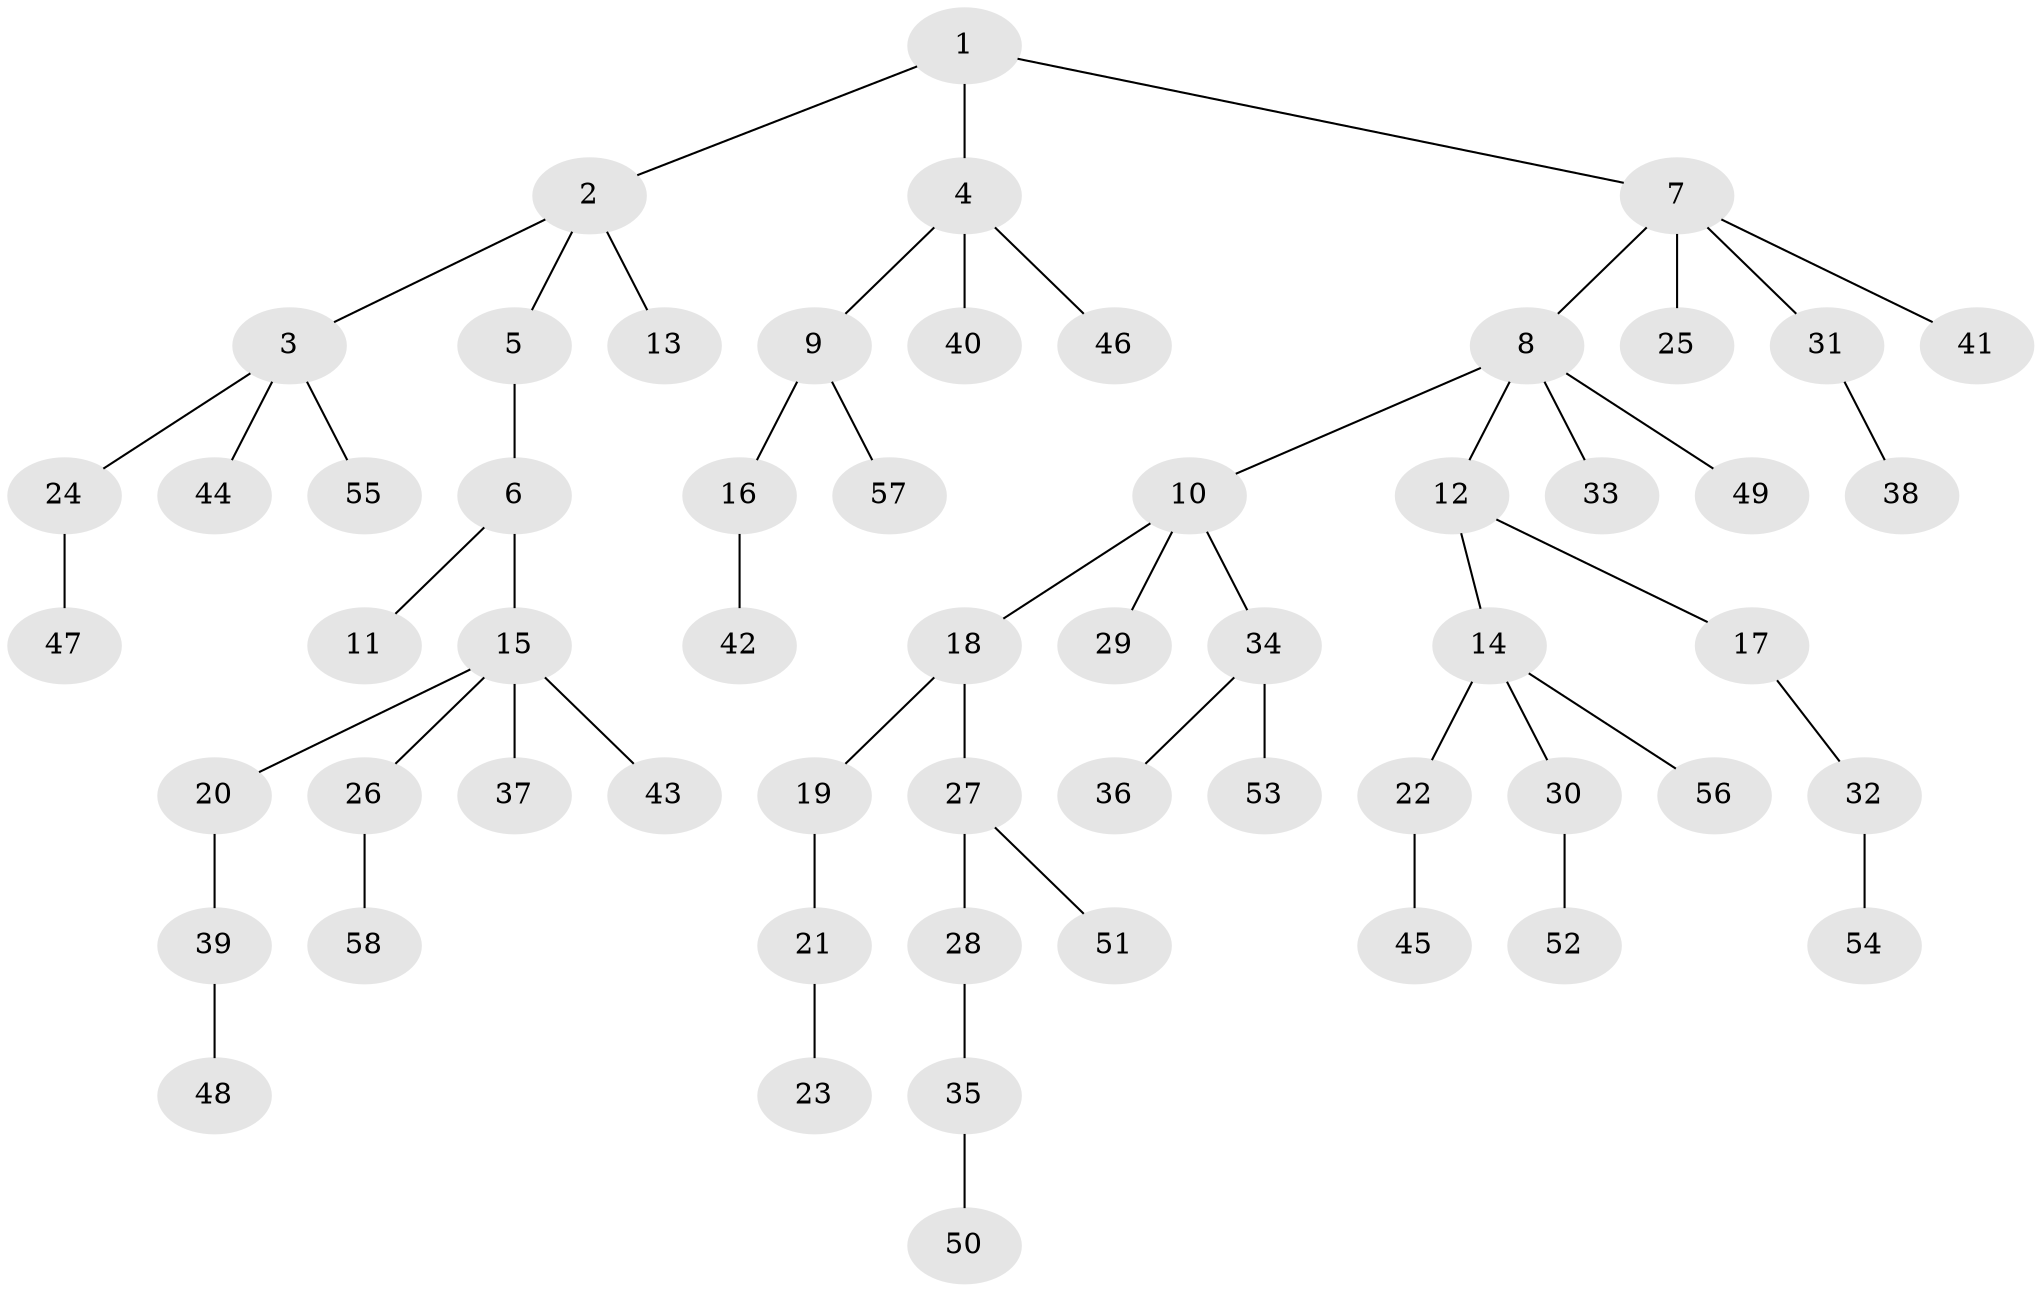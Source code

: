 // Generated by graph-tools (version 1.1) at 2025/15/03/09/25 04:15:35]
// undirected, 58 vertices, 57 edges
graph export_dot {
graph [start="1"]
  node [color=gray90,style=filled];
  1;
  2;
  3;
  4;
  5;
  6;
  7;
  8;
  9;
  10;
  11;
  12;
  13;
  14;
  15;
  16;
  17;
  18;
  19;
  20;
  21;
  22;
  23;
  24;
  25;
  26;
  27;
  28;
  29;
  30;
  31;
  32;
  33;
  34;
  35;
  36;
  37;
  38;
  39;
  40;
  41;
  42;
  43;
  44;
  45;
  46;
  47;
  48;
  49;
  50;
  51;
  52;
  53;
  54;
  55;
  56;
  57;
  58;
  1 -- 2;
  1 -- 4;
  1 -- 7;
  2 -- 3;
  2 -- 5;
  2 -- 13;
  3 -- 24;
  3 -- 44;
  3 -- 55;
  4 -- 9;
  4 -- 40;
  4 -- 46;
  5 -- 6;
  6 -- 11;
  6 -- 15;
  7 -- 8;
  7 -- 25;
  7 -- 31;
  7 -- 41;
  8 -- 10;
  8 -- 12;
  8 -- 33;
  8 -- 49;
  9 -- 16;
  9 -- 57;
  10 -- 18;
  10 -- 29;
  10 -- 34;
  12 -- 14;
  12 -- 17;
  14 -- 22;
  14 -- 30;
  14 -- 56;
  15 -- 20;
  15 -- 26;
  15 -- 37;
  15 -- 43;
  16 -- 42;
  17 -- 32;
  18 -- 19;
  18 -- 27;
  19 -- 21;
  20 -- 39;
  21 -- 23;
  22 -- 45;
  24 -- 47;
  26 -- 58;
  27 -- 28;
  27 -- 51;
  28 -- 35;
  30 -- 52;
  31 -- 38;
  32 -- 54;
  34 -- 36;
  34 -- 53;
  35 -- 50;
  39 -- 48;
}
